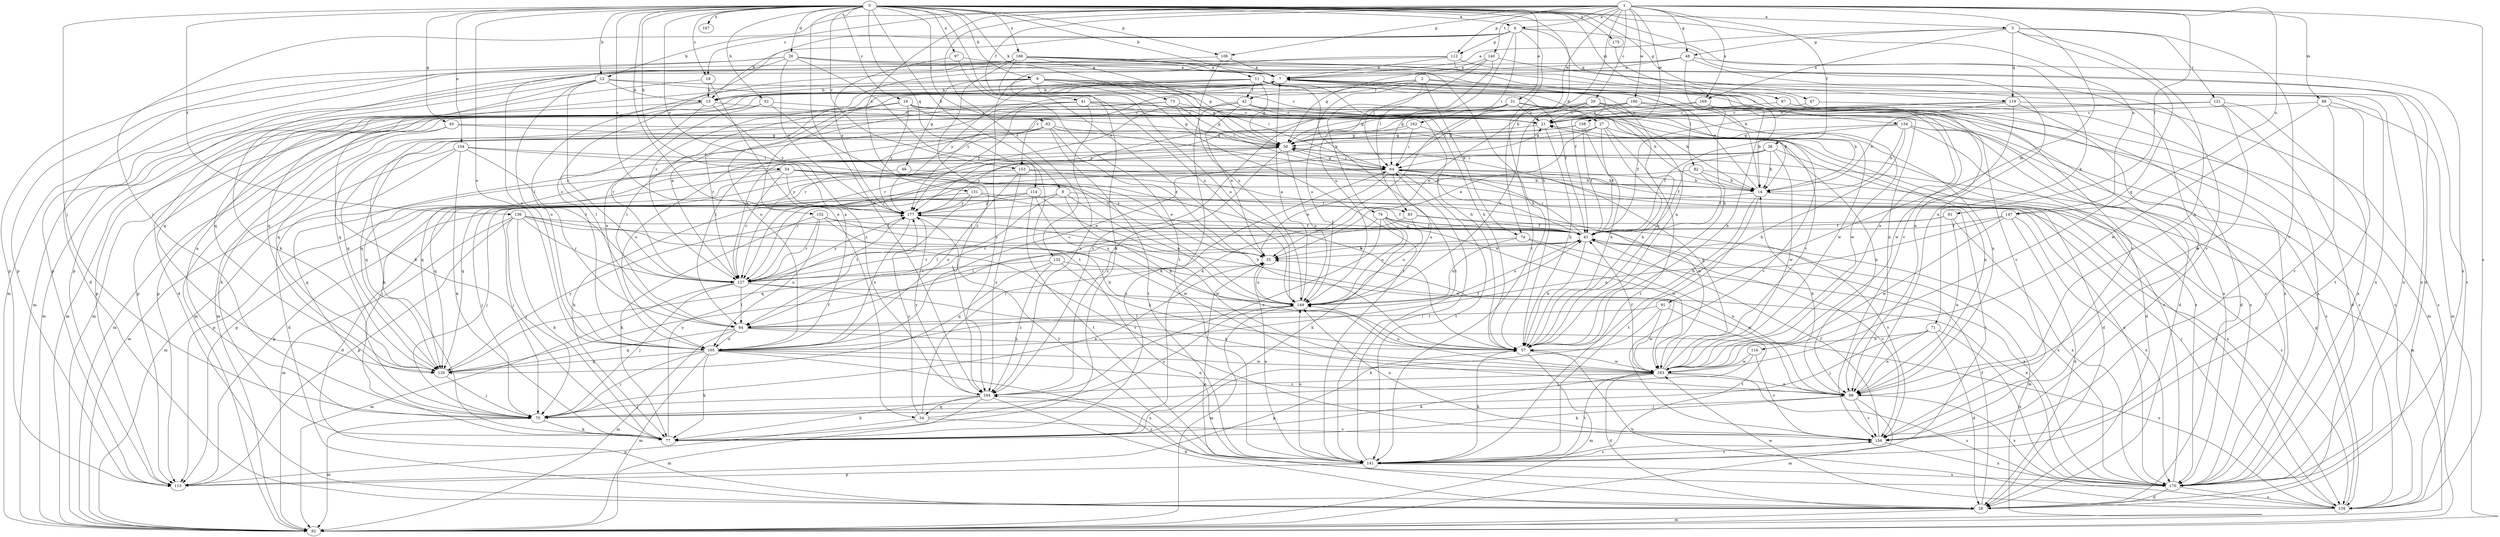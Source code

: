 strict digraph  {
0;
1;
2;
3;
6;
7;
8;
9;
11;
12;
13;
14;
16;
18;
20;
21;
26;
27;
28;
31;
34;
35;
36;
41;
42;
43;
45;
47;
48;
49;
50;
52;
54;
57;
62;
64;
70;
71;
73;
74;
76;
77;
81;
82;
83;
84;
87;
88;
91;
92;
97;
99;
104;
105;
108;
112;
113;
114;
116;
119;
120;
121;
127;
131;
132;
134;
136;
140;
141;
147;
149;
152;
153;
154;
156;
158;
160;
162;
163;
166;
167;
169;
170;
175;
177;
184;
0 -> 3  [label=a];
0 -> 6  [label=a];
0 -> 8  [label=b];
0 -> 9  [label=b];
0 -> 11  [label=b];
0 -> 12  [label=b];
0 -> 16  [label=c];
0 -> 18  [label=c];
0 -> 26  [label=d];
0 -> 31  [label=e];
0 -> 34  [label=e];
0 -> 35  [label=e];
0 -> 45  [label=g];
0 -> 47  [label=g];
0 -> 52  [label=h];
0 -> 54  [label=h];
0 -> 57  [label=h];
0 -> 62  [label=i];
0 -> 70  [label=j];
0 -> 71  [label=k];
0 -> 73  [label=k];
0 -> 87  [label=m];
0 -> 97  [label=n];
0 -> 104  [label=o];
0 -> 105  [label=o];
0 -> 108  [label=p];
0 -> 114  [label=q];
0 -> 136  [label=t];
0 -> 147  [label=u];
0 -> 152  [label=v];
0 -> 153  [label=v];
0 -> 166  [label=x];
0 -> 167  [label=x];
0 -> 175  [label=y];
0 -> 177  [label=y];
0 -> 184  [label=z];
1 -> 6  [label=a];
1 -> 18  [label=c];
1 -> 20  [label=c];
1 -> 36  [label=f];
1 -> 41  [label=f];
1 -> 48  [label=g];
1 -> 70  [label=j];
1 -> 74  [label=k];
1 -> 81  [label=l];
1 -> 88  [label=m];
1 -> 91  [label=m];
1 -> 108  [label=p];
1 -> 112  [label=p];
1 -> 131  [label=s];
1 -> 132  [label=s];
1 -> 134  [label=s];
1 -> 140  [label=t];
1 -> 147  [label=u];
1 -> 158  [label=w];
1 -> 160  [label=w];
1 -> 162  [label=w];
1 -> 169  [label=x];
2 -> 42  [label=f];
2 -> 74  [label=k];
2 -> 76  [label=k];
2 -> 82  [label=l];
2 -> 149  [label=u];
2 -> 153  [label=v];
2 -> 154  [label=v];
2 -> 177  [label=y];
3 -> 7  [label=a];
3 -> 48  [label=g];
3 -> 99  [label=n];
3 -> 116  [label=q];
3 -> 119  [label=q];
3 -> 121  [label=r];
3 -> 156  [label=v];
3 -> 169  [label=x];
6 -> 12  [label=b];
6 -> 13  [label=b];
6 -> 64  [label=i];
6 -> 83  [label=l];
6 -> 99  [label=n];
6 -> 105  [label=o];
6 -> 112  [label=p];
6 -> 119  [label=q];
6 -> 141  [label=t];
7 -> 13  [label=b];
7 -> 27  [label=d];
7 -> 105  [label=o];
7 -> 120  [label=q];
7 -> 156  [label=v];
7 -> 170  [label=x];
8 -> 57  [label=h];
8 -> 70  [label=j];
8 -> 83  [label=l];
8 -> 84  [label=l];
8 -> 113  [label=p];
8 -> 149  [label=u];
9 -> 13  [label=b];
9 -> 49  [label=g];
9 -> 50  [label=g];
9 -> 57  [label=h];
9 -> 64  [label=i];
9 -> 77  [label=k];
9 -> 99  [label=n];
9 -> 141  [label=t];
9 -> 149  [label=u];
9 -> 184  [label=z];
11 -> 13  [label=b];
11 -> 42  [label=f];
11 -> 43  [label=f];
11 -> 50  [label=g];
11 -> 57  [label=h];
11 -> 120  [label=q];
11 -> 141  [label=t];
11 -> 170  [label=x];
11 -> 177  [label=y];
12 -> 13  [label=b];
12 -> 21  [label=c];
12 -> 92  [label=m];
12 -> 105  [label=o];
12 -> 120  [label=q];
12 -> 127  [label=r];
12 -> 170  [label=x];
13 -> 21  [label=c];
13 -> 84  [label=l];
13 -> 92  [label=m];
13 -> 113  [label=p];
13 -> 177  [label=y];
14 -> 7  [label=a];
14 -> 57  [label=h];
14 -> 134  [label=s];
14 -> 141  [label=t];
14 -> 177  [label=y];
16 -> 21  [label=c];
16 -> 50  [label=g];
16 -> 84  [label=l];
16 -> 113  [label=p];
16 -> 156  [label=v];
16 -> 177  [label=y];
18 -> 13  [label=b];
18 -> 28  [label=d];
18 -> 184  [label=z];
20 -> 14  [label=b];
20 -> 21  [label=c];
20 -> 28  [label=d];
20 -> 35  [label=e];
20 -> 57  [label=h];
20 -> 77  [label=k];
20 -> 99  [label=n];
20 -> 149  [label=u];
20 -> 184  [label=z];
21 -> 50  [label=g];
21 -> 57  [label=h];
26 -> 7  [label=a];
26 -> 28  [label=d];
26 -> 43  [label=f];
26 -> 105  [label=o];
26 -> 113  [label=p];
26 -> 134  [label=s];
26 -> 141  [label=t];
26 -> 177  [label=y];
27 -> 35  [label=e];
27 -> 43  [label=f];
27 -> 50  [label=g];
27 -> 57  [label=h];
27 -> 127  [label=r];
27 -> 141  [label=t];
27 -> 170  [label=x];
28 -> 35  [label=e];
28 -> 43  [label=f];
28 -> 92  [label=m];
31 -> 14  [label=b];
31 -> 21  [label=c];
31 -> 50  [label=g];
31 -> 64  [label=i];
31 -> 84  [label=l];
31 -> 92  [label=m];
31 -> 134  [label=s];
34 -> 64  [label=i];
34 -> 113  [label=p];
34 -> 149  [label=u];
34 -> 156  [label=v];
34 -> 177  [label=y];
35 -> 127  [label=r];
35 -> 149  [label=u];
36 -> 14  [label=b];
36 -> 28  [label=d];
36 -> 43  [label=f];
36 -> 64  [label=i];
36 -> 120  [label=q];
36 -> 163  [label=w];
41 -> 14  [label=b];
41 -> 21  [label=c];
41 -> 113  [label=p];
41 -> 127  [label=r];
41 -> 163  [label=w];
41 -> 177  [label=y];
41 -> 184  [label=z];
42 -> 14  [label=b];
42 -> 21  [label=c];
42 -> 35  [label=e];
42 -> 77  [label=k];
42 -> 92  [label=m];
42 -> 127  [label=r];
42 -> 170  [label=x];
43 -> 35  [label=e];
43 -> 57  [label=h];
43 -> 64  [label=i];
43 -> 92  [label=m];
43 -> 127  [label=r];
43 -> 149  [label=u];
43 -> 156  [label=v];
43 -> 177  [label=y];
45 -> 50  [label=g];
45 -> 77  [label=k];
45 -> 92  [label=m];
45 -> 99  [label=n];
47 -> 21  [label=c];
47 -> 170  [label=x];
48 -> 7  [label=a];
48 -> 57  [label=h];
48 -> 77  [label=k];
48 -> 113  [label=p];
48 -> 156  [label=v];
48 -> 170  [label=x];
49 -> 14  [label=b];
49 -> 113  [label=p];
50 -> 64  [label=i];
50 -> 120  [label=q];
50 -> 149  [label=u];
50 -> 177  [label=y];
50 -> 184  [label=z];
52 -> 21  [label=c];
52 -> 92  [label=m];
52 -> 127  [label=r];
52 -> 149  [label=u];
54 -> 14  [label=b];
54 -> 35  [label=e];
54 -> 57  [label=h];
54 -> 92  [label=m];
54 -> 113  [label=p];
54 -> 127  [label=r];
54 -> 177  [label=y];
57 -> 7  [label=a];
57 -> 92  [label=m];
57 -> 113  [label=p];
57 -> 163  [label=w];
62 -> 35  [label=e];
62 -> 43  [label=f];
62 -> 50  [label=g];
62 -> 77  [label=k];
62 -> 105  [label=o];
62 -> 127  [label=r];
62 -> 141  [label=t];
64 -> 14  [label=b];
64 -> 35  [label=e];
64 -> 50  [label=g];
64 -> 77  [label=k];
64 -> 127  [label=r];
64 -> 134  [label=s];
64 -> 141  [label=t];
64 -> 149  [label=u];
64 -> 170  [label=x];
70 -> 7  [label=a];
70 -> 35  [label=e];
70 -> 50  [label=g];
70 -> 77  [label=k];
70 -> 92  [label=m];
71 -> 28  [label=d];
71 -> 57  [label=h];
71 -> 70  [label=j];
71 -> 99  [label=n];
71 -> 170  [label=x];
73 -> 21  [label=c];
73 -> 50  [label=g];
73 -> 64  [label=i];
73 -> 92  [label=m];
73 -> 105  [label=o];
74 -> 35  [label=e];
74 -> 99  [label=n];
74 -> 149  [label=u];
74 -> 170  [label=x];
76 -> 43  [label=f];
76 -> 77  [label=k];
76 -> 120  [label=q];
76 -> 149  [label=u];
76 -> 156  [label=v];
76 -> 163  [label=w];
76 -> 184  [label=z];
77 -> 177  [label=y];
81 -> 43  [label=f];
81 -> 99  [label=n];
81 -> 127  [label=r];
81 -> 170  [label=x];
82 -> 14  [label=b];
82 -> 43  [label=f];
82 -> 92  [label=m];
82 -> 120  [label=q];
83 -> 43  [label=f];
83 -> 84  [label=l];
83 -> 149  [label=u];
83 -> 170  [label=x];
84 -> 57  [label=h];
84 -> 92  [label=m];
84 -> 105  [label=o];
84 -> 120  [label=q];
84 -> 134  [label=s];
87 -> 21  [label=c];
87 -> 170  [label=x];
88 -> 21  [label=c];
88 -> 92  [label=m];
88 -> 141  [label=t];
88 -> 156  [label=v];
88 -> 163  [label=w];
91 -> 77  [label=k];
91 -> 84  [label=l];
91 -> 141  [label=t];
91 -> 163  [label=w];
97 -> 7  [label=a];
97 -> 141  [label=t];
97 -> 177  [label=y];
99 -> 14  [label=b];
99 -> 70  [label=j];
99 -> 77  [label=k];
99 -> 92  [label=m];
99 -> 156  [label=v];
99 -> 170  [label=x];
104 -> 28  [label=d];
104 -> 57  [label=h];
104 -> 64  [label=i];
104 -> 77  [label=k];
104 -> 92  [label=m];
104 -> 127  [label=r];
105 -> 7  [label=a];
105 -> 21  [label=c];
105 -> 43  [label=f];
105 -> 70  [label=j];
105 -> 77  [label=k];
105 -> 92  [label=m];
105 -> 99  [label=n];
105 -> 120  [label=q];
105 -> 163  [label=w];
105 -> 170  [label=x];
108 -> 7  [label=a];
108 -> 92  [label=m];
108 -> 149  [label=u];
112 -> 7  [label=a];
112 -> 28  [label=d];
112 -> 113  [label=p];
112 -> 127  [label=r];
112 -> 156  [label=v];
114 -> 28  [label=d];
114 -> 35  [label=e];
114 -> 70  [label=j];
114 -> 141  [label=t];
114 -> 149  [label=u];
114 -> 177  [label=y];
116 -> 70  [label=j];
116 -> 156  [label=v];
116 -> 163  [label=w];
119 -> 14  [label=b];
119 -> 21  [label=c];
119 -> 28  [label=d];
119 -> 43  [label=f];
119 -> 134  [label=s];
119 -> 163  [label=w];
120 -> 43  [label=f];
120 -> 70  [label=j];
120 -> 177  [label=y];
121 -> 21  [label=c];
121 -> 28  [label=d];
121 -> 99  [label=n];
121 -> 120  [label=q];
121 -> 170  [label=x];
127 -> 7  [label=a];
127 -> 70  [label=j];
127 -> 84  [label=l];
127 -> 92  [label=m];
127 -> 99  [label=n];
127 -> 149  [label=u];
127 -> 177  [label=y];
131 -> 43  [label=f];
131 -> 70  [label=j];
131 -> 84  [label=l];
131 -> 141  [label=t];
131 -> 177  [label=y];
132 -> 57  [label=h];
132 -> 99  [label=n];
132 -> 120  [label=q];
132 -> 127  [label=r];
132 -> 184  [label=z];
134 -> 50  [label=g];
134 -> 57  [label=h];
134 -> 64  [label=i];
134 -> 163  [label=w];
136 -> 43  [label=f];
136 -> 70  [label=j];
136 -> 77  [label=k];
136 -> 92  [label=m];
136 -> 113  [label=p];
136 -> 127  [label=r];
136 -> 156  [label=v];
136 -> 163  [label=w];
140 -> 7  [label=a];
140 -> 50  [label=g];
140 -> 64  [label=i];
140 -> 149  [label=u];
140 -> 156  [label=v];
141 -> 35  [label=e];
141 -> 57  [label=h];
141 -> 64  [label=i];
141 -> 113  [label=p];
141 -> 149  [label=u];
141 -> 156  [label=v];
141 -> 170  [label=x];
141 -> 184  [label=z];
147 -> 28  [label=d];
147 -> 43  [label=f];
147 -> 105  [label=o];
147 -> 163  [label=w];
147 -> 170  [label=x];
149 -> 7  [label=a];
149 -> 84  [label=l];
149 -> 92  [label=m];
152 -> 43  [label=f];
152 -> 57  [label=h];
152 -> 77  [label=k];
152 -> 105  [label=o];
152 -> 127  [label=r];
152 -> 163  [label=w];
153 -> 14  [label=b];
153 -> 70  [label=j];
153 -> 105  [label=o];
153 -> 120  [label=q];
153 -> 134  [label=s];
153 -> 163  [label=w];
153 -> 184  [label=z];
154 -> 14  [label=b];
154 -> 28  [label=d];
154 -> 43  [label=f];
154 -> 50  [label=g];
154 -> 57  [label=h];
154 -> 134  [label=s];
154 -> 170  [label=x];
156 -> 43  [label=f];
156 -> 141  [label=t];
156 -> 149  [label=u];
156 -> 170  [label=x];
158 -> 43  [label=f];
158 -> 50  [label=g];
158 -> 57  [label=h];
158 -> 120  [label=q];
160 -> 21  [label=c];
160 -> 50  [label=g];
160 -> 92  [label=m];
160 -> 120  [label=q];
160 -> 134  [label=s];
160 -> 163  [label=w];
160 -> 177  [label=y];
162 -> 50  [label=g];
162 -> 64  [label=i];
162 -> 99  [label=n];
162 -> 120  [label=q];
163 -> 7  [label=a];
163 -> 21  [label=c];
163 -> 28  [label=d];
163 -> 43  [label=f];
163 -> 50  [label=g];
163 -> 77  [label=k];
163 -> 99  [label=n];
163 -> 134  [label=s];
163 -> 141  [label=t];
163 -> 149  [label=u];
163 -> 184  [label=z];
166 -> 7  [label=a];
166 -> 14  [label=b];
166 -> 50  [label=g];
166 -> 57  [label=h];
166 -> 77  [label=k];
166 -> 84  [label=l];
166 -> 99  [label=n];
166 -> 113  [label=p];
166 -> 149  [label=u];
166 -> 184  [label=z];
169 -> 14  [label=b];
169 -> 21  [label=c];
169 -> 57  [label=h];
169 -> 127  [label=r];
169 -> 170  [label=x];
170 -> 21  [label=c];
170 -> 28  [label=d];
170 -> 35  [label=e];
170 -> 134  [label=s];
175 -> 156  [label=v];
177 -> 43  [label=f];
177 -> 105  [label=o];
177 -> 141  [label=t];
177 -> 163  [label=w];
184 -> 28  [label=d];
184 -> 70  [label=j];
184 -> 77  [label=k];
184 -> 92  [label=m];
184 -> 177  [label=y];
184 -> 34  [label=q];
}
